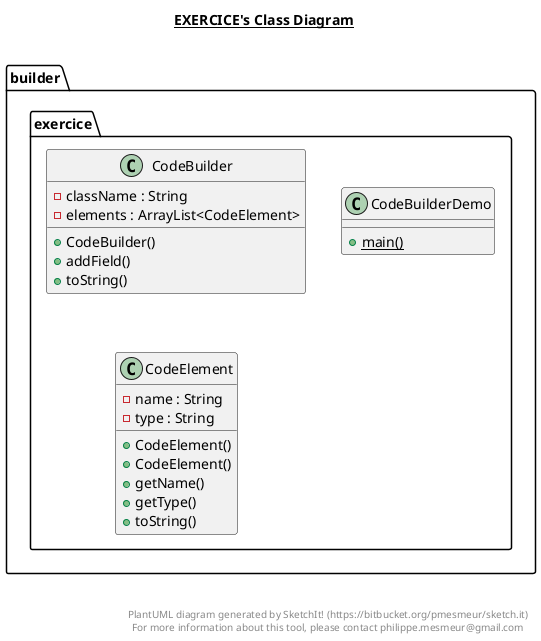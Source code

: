 @startuml

title __EXERCICE's Class Diagram__\n

  namespace builder.exercice {
    class builder.exercice.CodeBuilder {
        - className : String
        - elements : ArrayList<CodeElement>
        + CodeBuilder()
        + addField()
        + toString()
    }
  }
  

  namespace builder.exercice {
    class builder.exercice.CodeBuilderDemo {
        {static} + main()
    }
  }
  

  namespace builder.exercice {
    class builder.exercice.CodeElement {
        - name : String
        - type : String
        + CodeElement()
        + CodeElement()
        + getName()
        + getType()
        + toString()
    }
  }
  



right footer


PlantUML diagram generated by SketchIt! (https://bitbucket.org/pmesmeur/sketch.it)
For more information about this tool, please contact philippe.mesmeur@gmail.com
endfooter

@enduml

